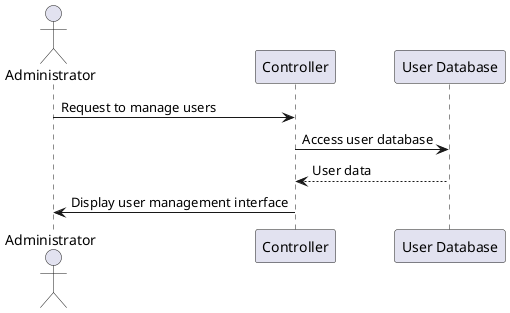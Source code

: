 @startuml manage_users_sequence_diagram
actor Administrator

participant Controller
participant "User Database" as UserDB

Administrator -> Controller: Request to manage users
Controller -> UserDB: Access user database
UserDB --> Controller: User data
Controller -> Administrator: Display user management interface
@enduml
